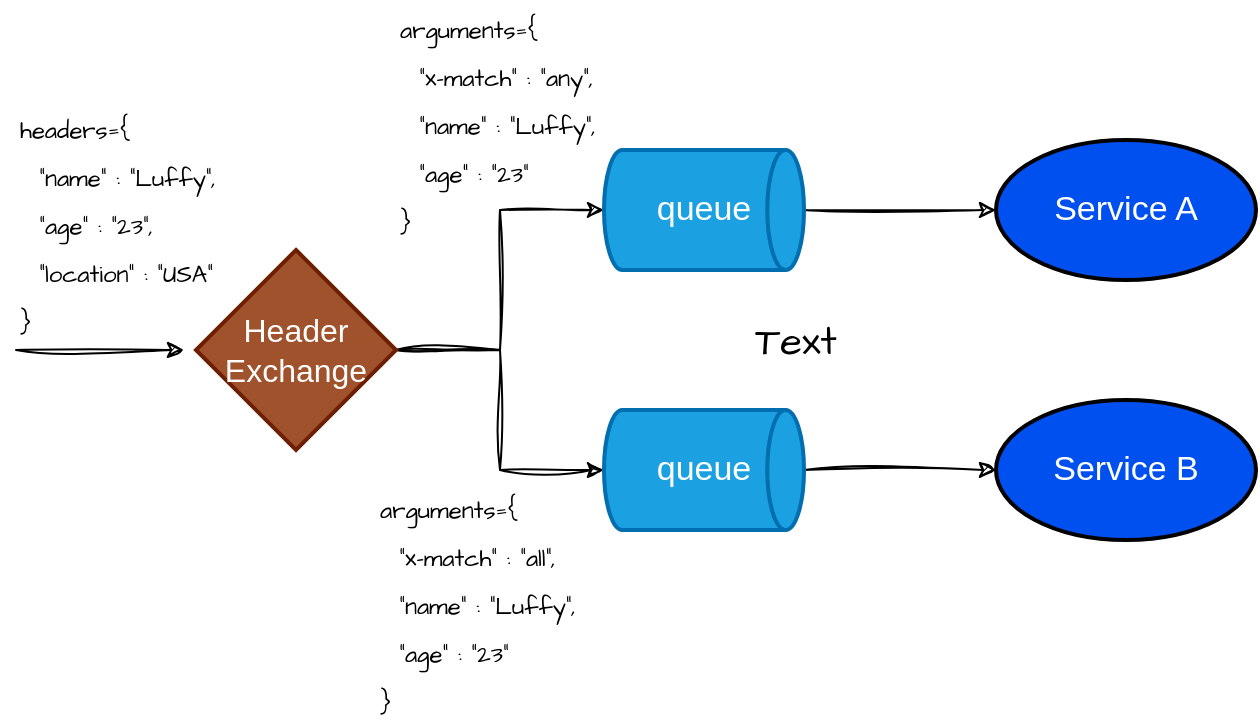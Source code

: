 <mxfile version="21.6.8" type="github">
  <diagram name="Page-1" id="IVcE_lEgvgvN3OiZ4Ska">
    <mxGraphModel dx="1194" dy="-462" grid="1" gridSize="10" guides="1" tooltips="1" connect="1" arrows="1" fold="1" page="1" pageScale="1" pageWidth="827" pageHeight="1169" math="0" shadow="0">
      <root>
        <mxCell id="0" />
        <mxCell id="1" parent="0" />
        <mxCell id="mECCteeI9Sq6rUB9oGr--9" style="edgeStyle=orthogonalEdgeStyle;rounded=0;sketch=1;hachureGap=4;jiggle=2;curveFitting=1;orthogonalLoop=1;jettySize=auto;html=1;exitX=1;exitY=0.5;exitDx=0;exitDy=0;exitPerimeter=0;fontFamily=Architects Daughter;fontSource=https%3A%2F%2Ffonts.googleapis.com%2Fcss%3Ffamily%3DArchitects%2BDaughter;fontSize=16;" edge="1" parent="1" source="mECCteeI9Sq6rUB9oGr--1" target="mECCteeI9Sq6rUB9oGr--3">
          <mxGeometry relative="1" as="geometry" />
        </mxCell>
        <mxCell id="mECCteeI9Sq6rUB9oGr--10" style="edgeStyle=orthogonalEdgeStyle;rounded=0;sketch=1;hachureGap=4;jiggle=2;curveFitting=1;orthogonalLoop=1;jettySize=auto;html=1;exitX=1;exitY=0.5;exitDx=0;exitDy=0;exitPerimeter=0;entryX=0;entryY=0.5;entryDx=0;entryDy=0;entryPerimeter=0;fontFamily=Architects Daughter;fontSource=https%3A%2F%2Ffonts.googleapis.com%2Fcss%3Ffamily%3DArchitects%2BDaughter;fontSize=16;" edge="1" parent="1" source="mECCteeI9Sq6rUB9oGr--1" target="mECCteeI9Sq6rUB9oGr--4">
          <mxGeometry relative="1" as="geometry" />
        </mxCell>
        <mxCell id="mECCteeI9Sq6rUB9oGr--1" value="Header&lt;br&gt;Exchange" style="strokeWidth=2;html=1;shape=mxgraph.flowchart.decision;whiteSpace=wrap;fillColor=#a0522d;strokeColor=#6D1F00;fontColor=#ffffff;fontSize=16;rounded=0;" vertex="1" parent="1">
          <mxGeometry x="110" y="1320" width="100" height="100" as="geometry" />
        </mxCell>
        <mxCell id="mECCteeI9Sq6rUB9oGr--2" value="" style="endArrow=classic;html=1;sketch=1;hachureGap=4;jiggle=2;curveFitting=1;fontFamily=Helvetica;fontSource=https://fonts.googleapis.com/css?family=Architects+Daughter;fontSize=17;fontColor=#ffffff;entryX=-0.06;entryY=0.5;entryDx=0;entryDy=0;entryPerimeter=0;" edge="1" parent="1" target="mECCteeI9Sq6rUB9oGr--1">
          <mxGeometry width="50" height="50" relative="1" as="geometry">
            <mxPoint x="20" y="1370" as="sourcePoint" />
            <mxPoint x="80" y="1370" as="targetPoint" />
          </mxGeometry>
        </mxCell>
        <mxCell id="mECCteeI9Sq6rUB9oGr--7" style="edgeStyle=orthogonalEdgeStyle;rounded=0;sketch=1;hachureGap=4;jiggle=2;curveFitting=1;orthogonalLoop=1;jettySize=auto;html=1;exitX=1;exitY=0.5;exitDx=0;exitDy=0;exitPerimeter=0;fontFamily=Architects Daughter;fontSource=https%3A%2F%2Ffonts.googleapis.com%2Fcss%3Ffamily%3DArchitects%2BDaughter;fontSize=16;" edge="1" parent="1" source="mECCteeI9Sq6rUB9oGr--3" target="mECCteeI9Sq6rUB9oGr--5">
          <mxGeometry relative="1" as="geometry" />
        </mxCell>
        <mxCell id="mECCteeI9Sq6rUB9oGr--3" value="queue" style="strokeWidth=2;html=1;shape=mxgraph.flowchart.direct_data;whiteSpace=wrap;fillColor=#1ba1e2;fontColor=#ffffff;strokeColor=#006EAF;fontSize=17;rounded=0;" vertex="1" parent="1">
          <mxGeometry x="314" y="1270" width="100" height="60" as="geometry" />
        </mxCell>
        <mxCell id="mECCteeI9Sq6rUB9oGr--8" style="edgeStyle=orthogonalEdgeStyle;rounded=0;sketch=1;hachureGap=4;jiggle=2;curveFitting=1;orthogonalLoop=1;jettySize=auto;html=1;exitX=1;exitY=0.5;exitDx=0;exitDy=0;exitPerimeter=0;fontFamily=Architects Daughter;fontSource=https%3A%2F%2Ffonts.googleapis.com%2Fcss%3Ffamily%3DArchitects%2BDaughter;fontSize=16;" edge="1" parent="1" source="mECCteeI9Sq6rUB9oGr--4" target="mECCteeI9Sq6rUB9oGr--6">
          <mxGeometry relative="1" as="geometry" />
        </mxCell>
        <mxCell id="mECCteeI9Sq6rUB9oGr--4" value="queue" style="strokeWidth=2;html=1;shape=mxgraph.flowchart.direct_data;whiteSpace=wrap;fillColor=#1ba1e2;fontColor=#ffffff;strokeColor=#006EAF;fontSize=17;rounded=0;" vertex="1" parent="1">
          <mxGeometry x="314" y="1400" width="100" height="60" as="geometry" />
        </mxCell>
        <mxCell id="mECCteeI9Sq6rUB9oGr--5" value="Service A" style="strokeWidth=2;html=1;shape=mxgraph.flowchart.start_1;whiteSpace=wrap;fillColor=#0050ef;strokeColor=default;fontColor=#ffffff;fontSize=17;rounded=0;" vertex="1" parent="1">
          <mxGeometry x="510" y="1265" width="130" height="70" as="geometry" />
        </mxCell>
        <mxCell id="mECCteeI9Sq6rUB9oGr--6" value="Service B" style="strokeWidth=2;html=1;shape=mxgraph.flowchart.start_1;whiteSpace=wrap;fillColor=#0050ef;strokeColor=default;fontColor=#ffffff;fontSize=17;rounded=0;" vertex="1" parent="1">
          <mxGeometry x="510" y="1395" width="130" height="70" as="geometry" />
        </mxCell>
        <mxCell id="mECCteeI9Sq6rUB9oGr--11" value="Text" style="text;html=1;strokeColor=none;fillColor=none;align=center;verticalAlign=middle;whiteSpace=wrap;rounded=0;fontSize=20;fontFamily=Architects Daughter;" vertex="1" parent="1">
          <mxGeometry x="380" y="1350" width="60" height="30" as="geometry" />
        </mxCell>
        <mxCell id="mECCteeI9Sq6rUB9oGr--12" value="&lt;font style=&quot;font-size: 12px;&quot;&gt;headers={&lt;br&gt;&amp;nbsp; &quot;name&quot; : &quot;Luffy&quot;,&lt;br&gt;&amp;nbsp; &quot;age&quot; : &quot;23&quot;,&lt;br&gt;&amp;nbsp; &quot;location&quot; : &quot;USA&quot;&lt;br&gt;}&lt;br&gt;&lt;/font&gt;" style="text;html=1;strokeColor=none;fillColor=none;align=left;verticalAlign=middle;whiteSpace=wrap;rounded=0;fontSize=20;fontFamily=Architects Daughter;" vertex="1" parent="1">
          <mxGeometry x="20" y="1250" width="170" height="110" as="geometry" />
        </mxCell>
        <mxCell id="mECCteeI9Sq6rUB9oGr--13" value="&lt;font style=&quot;font-size: 12px;&quot;&gt;arguments={&lt;br&gt;&amp;nbsp; &quot;x-match&quot; : &quot;any&quot;,&lt;br&gt;&amp;nbsp; &quot;name&quot; : &quot;Luffy&quot;,&lt;br&gt;&amp;nbsp; &quot;age&quot; : &quot;23&quot;&lt;br&gt;}&lt;br&gt;&lt;/font&gt;" style="text;html=1;strokeColor=none;fillColor=none;align=left;verticalAlign=middle;whiteSpace=wrap;rounded=0;fontSize=20;fontFamily=Architects Daughter;" vertex="1" parent="1">
          <mxGeometry x="210" y="1200" width="170" height="110" as="geometry" />
        </mxCell>
        <mxCell id="mECCteeI9Sq6rUB9oGr--14" value="&lt;font style=&quot;font-size: 12px;&quot;&gt;arguments={&lt;br&gt;&amp;nbsp; &quot;x-match&quot; : &quot;all&quot;,&lt;br&gt;&amp;nbsp; &quot;name&quot; : &quot;Luffy&quot;,&lt;br&gt;&amp;nbsp; &quot;age&quot; : &quot;23&quot;&lt;br&gt;}&lt;br&gt;&lt;/font&gt;" style="text;html=1;strokeColor=none;fillColor=none;align=left;verticalAlign=middle;whiteSpace=wrap;rounded=0;fontSize=20;fontFamily=Architects Daughter;" vertex="1" parent="1">
          <mxGeometry x="200" y="1440" width="170" height="110" as="geometry" />
        </mxCell>
      </root>
    </mxGraphModel>
  </diagram>
</mxfile>
